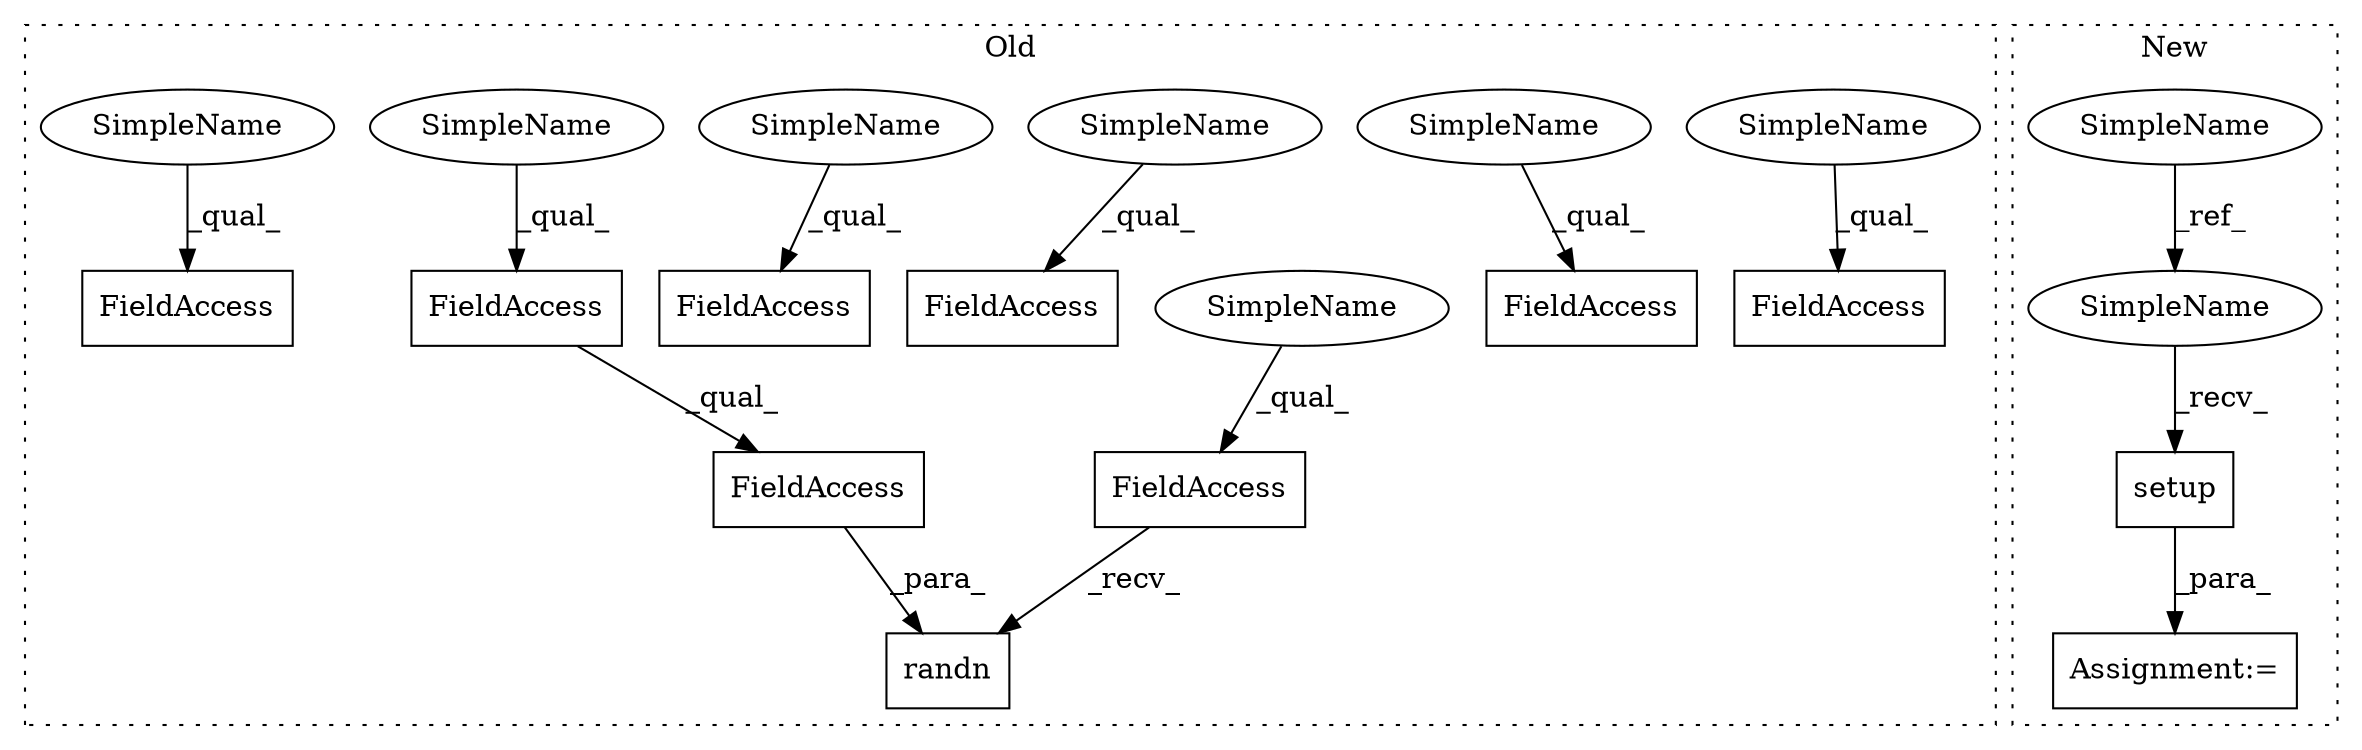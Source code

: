 digraph G {
subgraph cluster0 {
1 [label="randn" a="32" s="5678,5696" l="6,1" shape="box"];
3 [label="FieldAccess" a="22" s="5669" l="8" shape="box"];
5 [label="FieldAccess" a="22" s="5572" l="9" shape="box"];
7 [label="FieldAccess" a="22" s="5558" l="6" shape="box"];
8 [label="FieldAccess" a="22" s="5612" l="6" shape="box"];
9 [label="FieldAccess" a="22" s="5684" l="12" shape="box"];
10 [label="FieldAccess" a="22" s="5684" l="6" shape="box"];
11 [label="FieldAccess" a="22" s="5565" l="6" shape="box"];
12 [label="FieldAccess" a="22" s="5811" l="8" shape="box"];
14 [label="SimpleName" a="42" s="5572" l="4" shape="ellipse"];
15 [label="SimpleName" a="42" s="5811" l="4" shape="ellipse"];
16 [label="SimpleName" a="42" s="5669" l="4" shape="ellipse"];
17 [label="SimpleName" a="42" s="5565" l="4" shape="ellipse"];
18 [label="SimpleName" a="42" s="5558" l="4" shape="ellipse"];
19 [label="SimpleName" a="42" s="5684" l="4" shape="ellipse"];
20 [label="SimpleName" a="42" s="5612" l="4" shape="ellipse"];
label = "Old";
style="dotted";
}
subgraph cluster1 {
2 [label="setup" a="32" s="6206" l="7" shape="box"];
4 [label="SimpleName" a="42" s="5973" l="4" shape="ellipse"];
6 [label="Assignment:=" a="7" s="6199" l="2" shape="box"];
13 [label="SimpleName" a="42" s="6201" l="4" shape="ellipse"];
label = "New";
style="dotted";
}
2 -> 6 [label="_para_"];
3 -> 1 [label="_recv_"];
4 -> 13 [label="_ref_"];
9 -> 1 [label="_para_"];
10 -> 9 [label="_qual_"];
13 -> 2 [label="_recv_"];
14 -> 5 [label="_qual_"];
15 -> 12 [label="_qual_"];
16 -> 3 [label="_qual_"];
17 -> 11 [label="_qual_"];
18 -> 7 [label="_qual_"];
19 -> 10 [label="_qual_"];
20 -> 8 [label="_qual_"];
}
